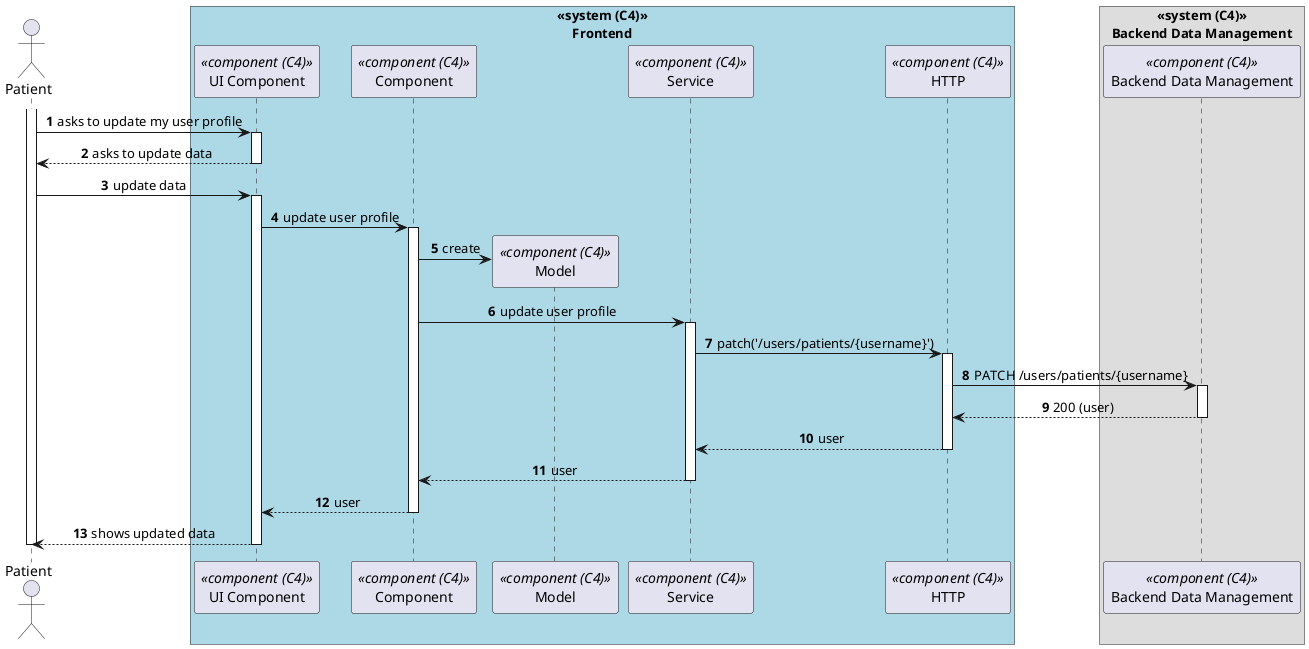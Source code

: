 @startuml process-view
autonumber
skinparam DefaultTextAlignment center

actor Patient as "Patient"
box "<<system (C4)>>\nFrontend"#LightBlue
    participant ComponentUI as "UI Component" <<component (C4)>>
    participant Component as "Component" <<component (C4)>>
    participant Model as "Model" <<component (C4)>>
    participant Service as "Service" <<component (C4)>>
    participant HTTP as "HTTP" <<component (C4)>>
end box

box "<<system (C4)>>\nBackend Data Management"
  participant BackendDataManagement as "Backend Data Management" <<component (C4)>>
end box

activate Patient

    Patient -> ComponentUI : asks to update my user profile
    activate ComponentUI

        ComponentUI --> Patient : asks to update data
    
    deactivate ComponentUI

    Patient -> ComponentUI : update data

    activate ComponentUI

        ComponentUI -> Component : update user profile
        activate Component

            Component -> Model** : create

            Component -> Service : update user profile
            activate Service

                Service -> HTTP : patch('/users/patients/{username}')

                activate HTTP
                    HTTP -> BackendDataManagement : PATCH /users/patients/{username}

                    activate BackendDataManagement
                        BackendDataManagement --> HTTP : 200 (user)
                    deactivate BackendDataManagement
                    
                    HTTP --> Service : user

                deactivate HTTP

                Service --> Component : user
            deactivate Service

            Component --> ComponentUI : user
        deactivate Component

    Patient <-- ComponentUI : shows updated data
    deactivate ComponentUI

deactivate Patient

@enduml
